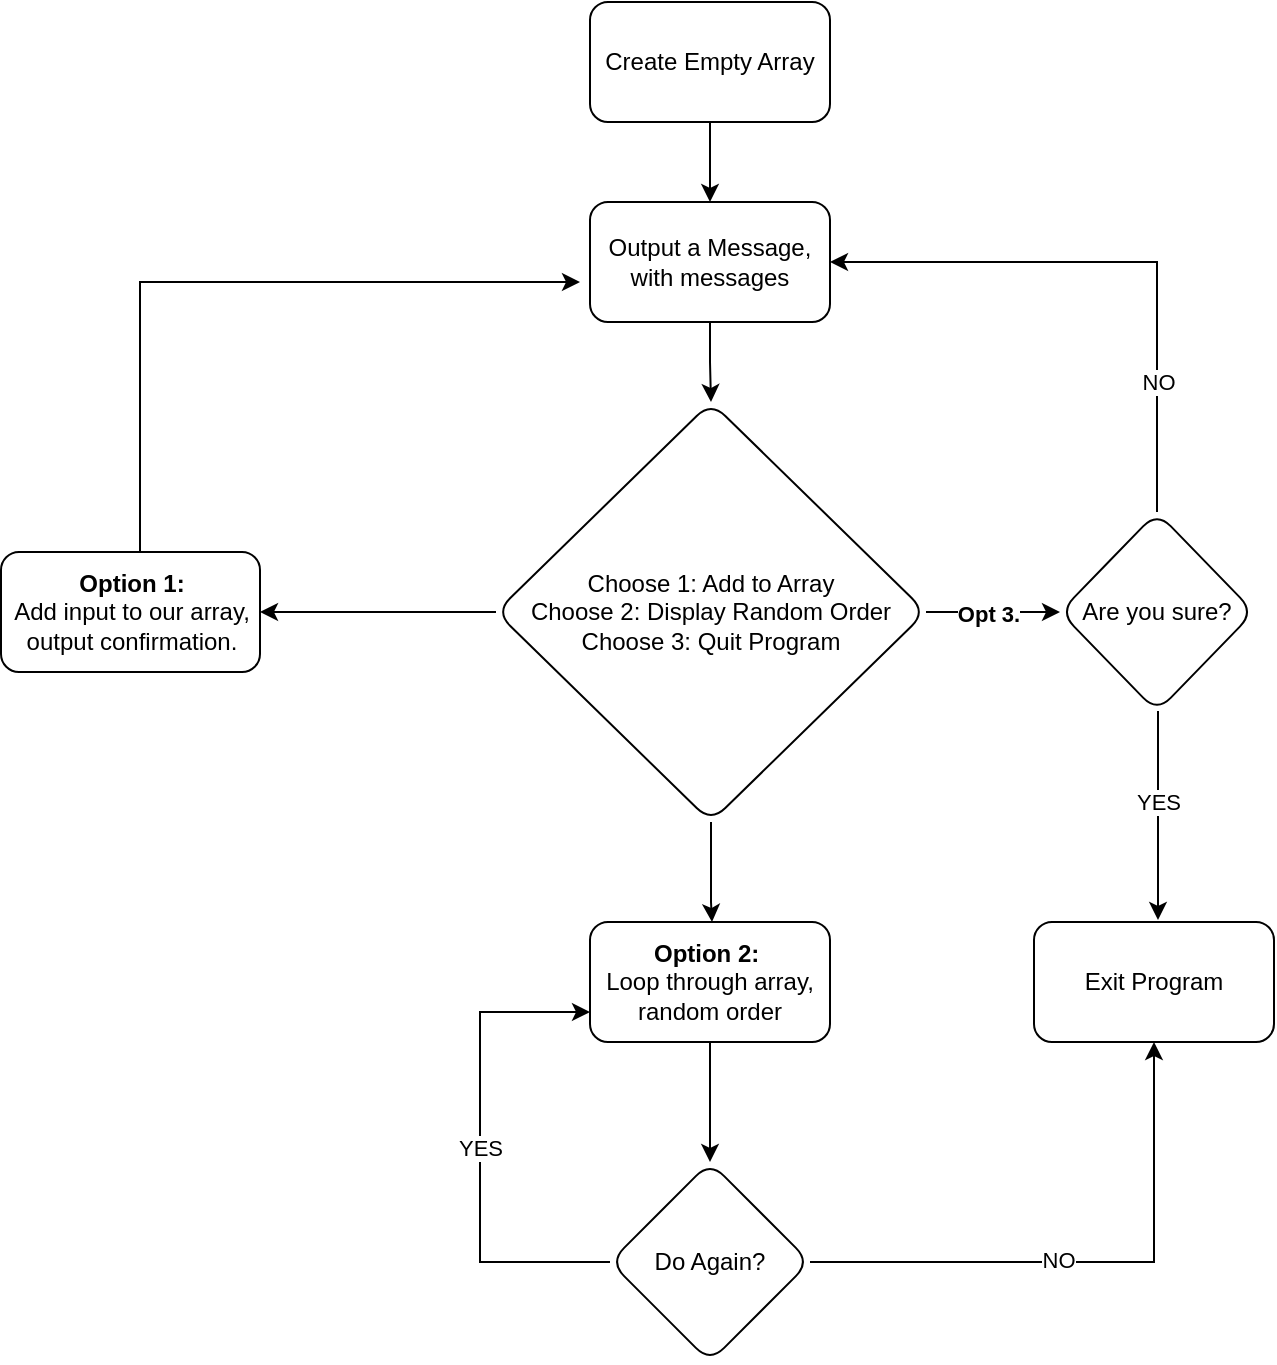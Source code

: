 <mxfile version="14.6.6" type="device"><diagram id="M8jd9sYqpJjy_EoS_BuU" name="Page-1"><mxGraphModel dx="1009" dy="839" grid="1" gridSize="10" guides="1" tooltips="1" connect="1" arrows="1" fold="1" page="1" pageScale="1" pageWidth="850" pageHeight="1100" math="0" shadow="0"><root><mxCell id="0"/><mxCell id="1" parent="0"/><mxCell id="elllIN0TAcJCb9wLy1a8-3" value="" style="edgeStyle=orthogonalEdgeStyle;rounded=0;orthogonalLoop=1;jettySize=auto;html=1;" edge="1" parent="1" source="elllIN0TAcJCb9wLy1a8-1" target="elllIN0TAcJCb9wLy1a8-2"><mxGeometry relative="1" as="geometry"/></mxCell><mxCell id="elllIN0TAcJCb9wLy1a8-1" value="Create Empty Array" style="rounded=1;whiteSpace=wrap;html=1;" vertex="1" parent="1"><mxGeometry x="365" y="20" width="120" height="60" as="geometry"/></mxCell><mxCell id="elllIN0TAcJCb9wLy1a8-5" value="" style="edgeStyle=orthogonalEdgeStyle;rounded=0;orthogonalLoop=1;jettySize=auto;html=1;" edge="1" parent="1" source="elllIN0TAcJCb9wLy1a8-2" target="elllIN0TAcJCb9wLy1a8-4"><mxGeometry relative="1" as="geometry"/></mxCell><mxCell id="elllIN0TAcJCb9wLy1a8-2" value="Output a Message,&lt;br&gt;with messages" style="whiteSpace=wrap;html=1;rounded=1;" vertex="1" parent="1"><mxGeometry x="365" y="120" width="120" height="60" as="geometry"/></mxCell><mxCell id="elllIN0TAcJCb9wLy1a8-7" value="" style="edgeStyle=orthogonalEdgeStyle;rounded=0;orthogonalLoop=1;jettySize=auto;html=1;" edge="1" parent="1" source="elllIN0TAcJCb9wLy1a8-4" target="elllIN0TAcJCb9wLy1a8-6"><mxGeometry relative="1" as="geometry"/></mxCell><mxCell id="elllIN0TAcJCb9wLy1a8-10" value="" style="edgeStyle=orthogonalEdgeStyle;rounded=0;orthogonalLoop=1;jettySize=auto;html=1;" edge="1" parent="1" source="elllIN0TAcJCb9wLy1a8-4" target="elllIN0TAcJCb9wLy1a8-9"><mxGeometry relative="1" as="geometry"><Array as="points"><mxPoint x="426" y="470"/><mxPoint x="426" y="470"/></Array></mxGeometry></mxCell><mxCell id="elllIN0TAcJCb9wLy1a8-20" value="" style="edgeStyle=orthogonalEdgeStyle;rounded=0;orthogonalLoop=1;jettySize=auto;html=1;" edge="1" parent="1" source="elllIN0TAcJCb9wLy1a8-4" target="elllIN0TAcJCb9wLy1a8-19"><mxGeometry relative="1" as="geometry"><Array as="points"><mxPoint x="560" y="325"/><mxPoint x="560" y="325"/></Array></mxGeometry></mxCell><mxCell id="elllIN0TAcJCb9wLy1a8-23" value="&lt;b&gt;Opt 3.&lt;/b&gt;" style="edgeLabel;html=1;align=center;verticalAlign=middle;resizable=0;points=[];" vertex="1" connectable="0" parent="elllIN0TAcJCb9wLy1a8-20"><mxGeometry x="-0.074" y="-1" relative="1" as="geometry"><mxPoint as="offset"/></mxGeometry></mxCell><mxCell id="elllIN0TAcJCb9wLy1a8-4" value="Choose 1: Add to Array&lt;br&gt;Choose 2: Display Random Order&lt;br&gt;Choose 3: Quit Program" style="rhombus;whiteSpace=wrap;html=1;rounded=1;" vertex="1" parent="1"><mxGeometry x="318" y="220" width="215" height="210" as="geometry"/></mxCell><mxCell id="elllIN0TAcJCb9wLy1a8-8" style="edgeStyle=orthogonalEdgeStyle;rounded=0;orthogonalLoop=1;jettySize=auto;html=1;" edge="1" parent="1" source="elllIN0TAcJCb9wLy1a8-6"><mxGeometry relative="1" as="geometry"><mxPoint x="360" y="160" as="targetPoint"/><Array as="points"><mxPoint x="140" y="160"/><mxPoint x="360" y="160"/></Array></mxGeometry></mxCell><mxCell id="elllIN0TAcJCb9wLy1a8-6" value="&lt;b&gt;Option 1:&lt;/b&gt;&lt;br&gt;Add input to our array,&lt;br&gt;output confirmation." style="whiteSpace=wrap;html=1;rounded=1;" vertex="1" parent="1"><mxGeometry x="70.5" y="295" width="129.5" height="60" as="geometry"/></mxCell><mxCell id="elllIN0TAcJCb9wLy1a8-13" value="" style="edgeStyle=orthogonalEdgeStyle;rounded=0;orthogonalLoop=1;jettySize=auto;html=1;" edge="1" parent="1" source="elllIN0TAcJCb9wLy1a8-9" target="elllIN0TAcJCb9wLy1a8-12"><mxGeometry relative="1" as="geometry"/></mxCell><mxCell id="elllIN0TAcJCb9wLy1a8-9" value="&lt;b&gt;Option 2:&amp;nbsp;&lt;/b&gt;&lt;br&gt;Loop through array,&lt;br&gt;random order" style="whiteSpace=wrap;html=1;rounded=1;" vertex="1" parent="1"><mxGeometry x="365" y="480" width="120" height="60" as="geometry"/></mxCell><mxCell id="elllIN0TAcJCb9wLy1a8-14" value="YES" style="edgeStyle=orthogonalEdgeStyle;rounded=0;orthogonalLoop=1;jettySize=auto;html=1;entryX=0;entryY=0.75;entryDx=0;entryDy=0;" edge="1" parent="1" source="elllIN0TAcJCb9wLy1a8-12" target="elllIN0TAcJCb9wLy1a8-9"><mxGeometry relative="1" as="geometry"><Array as="points"><mxPoint x="310" y="650"/><mxPoint x="310" y="525"/></Array></mxGeometry></mxCell><mxCell id="elllIN0TAcJCb9wLy1a8-16" value="" style="edgeStyle=orthogonalEdgeStyle;rounded=0;orthogonalLoop=1;jettySize=auto;html=1;" edge="1" parent="1" source="elllIN0TAcJCb9wLy1a8-12" target="elllIN0TAcJCb9wLy1a8-15"><mxGeometry relative="1" as="geometry"/></mxCell><mxCell id="elllIN0TAcJCb9wLy1a8-17" value="NO" style="edgeLabel;html=1;align=center;verticalAlign=middle;resizable=0;points=[];" vertex="1" connectable="0" parent="elllIN0TAcJCb9wLy1a8-16"><mxGeometry x="-0.12" y="1" relative="1" as="geometry"><mxPoint as="offset"/></mxGeometry></mxCell><mxCell id="elllIN0TAcJCb9wLy1a8-12" value="Do Again?" style="rhombus;whiteSpace=wrap;html=1;rounded=1;" vertex="1" parent="1"><mxGeometry x="375" y="600" width="100" height="100" as="geometry"/></mxCell><mxCell id="elllIN0TAcJCb9wLy1a8-15" value="Exit Program" style="whiteSpace=wrap;html=1;rounded=1;" vertex="1" parent="1"><mxGeometry x="587" y="480" width="120" height="60" as="geometry"/></mxCell><mxCell id="elllIN0TAcJCb9wLy1a8-21" value="YES" style="edgeStyle=orthogonalEdgeStyle;rounded=0;orthogonalLoop=1;jettySize=auto;html=1;" edge="1" parent="1" source="elllIN0TAcJCb9wLy1a8-19"><mxGeometry x="-0.129" relative="1" as="geometry"><mxPoint x="649" y="479" as="targetPoint"/><Array as="points"><mxPoint x="649" y="479"/></Array><mxPoint as="offset"/></mxGeometry></mxCell><mxCell id="elllIN0TAcJCb9wLy1a8-22" value="NO" style="edgeStyle=orthogonalEdgeStyle;rounded=0;orthogonalLoop=1;jettySize=auto;html=1;entryX=1;entryY=0.5;entryDx=0;entryDy=0;" edge="1" parent="1" source="elllIN0TAcJCb9wLy1a8-19" target="elllIN0TAcJCb9wLy1a8-2"><mxGeometry x="-0.549" relative="1" as="geometry"><Array as="points"><mxPoint x="649" y="150"/></Array><mxPoint as="offset"/></mxGeometry></mxCell><mxCell id="elllIN0TAcJCb9wLy1a8-19" value="Are you sure?" style="rhombus;whiteSpace=wrap;html=1;rounded=1;" vertex="1" parent="1"><mxGeometry x="600" y="275" width="97" height="100" as="geometry"/></mxCell></root></mxGraphModel></diagram></mxfile>